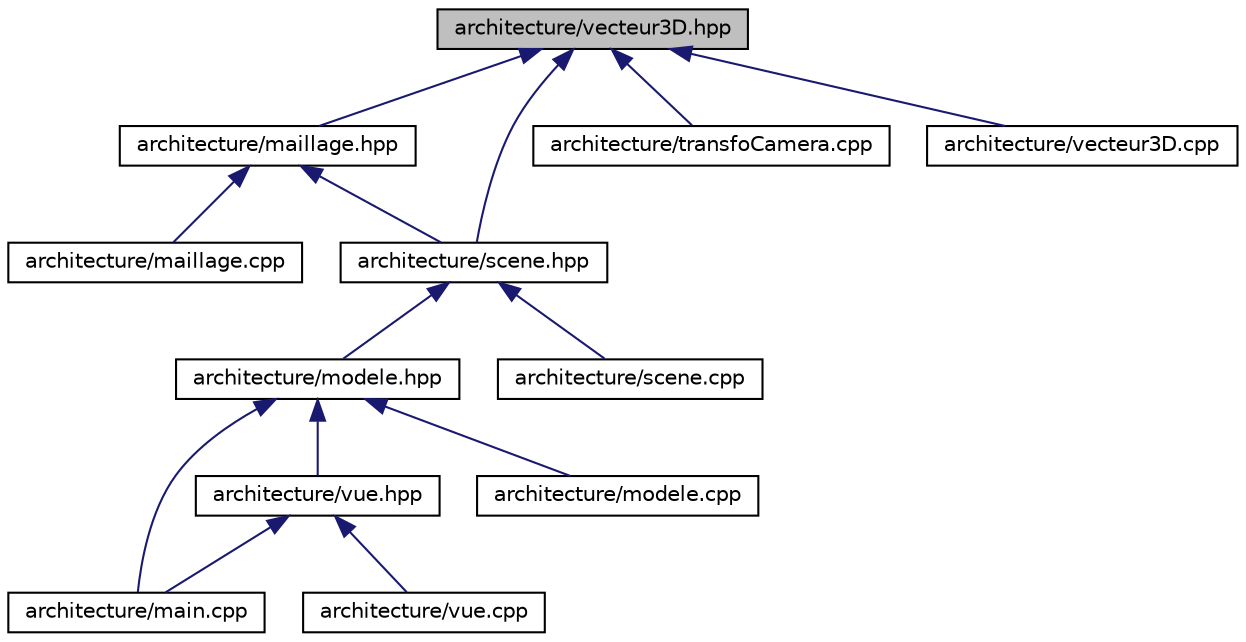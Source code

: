digraph "architecture/vecteur3D.hpp"
{
  edge [fontname="Helvetica",fontsize="10",labelfontname="Helvetica",labelfontsize="10"];
  node [fontname="Helvetica",fontsize="10",shape=record];
  Node1 [label="architecture/vecteur3D.hpp",height=0.2,width=0.4,color="black", fillcolor="grey75", style="filled", fontcolor="black"];
  Node1 -> Node2 [dir="back",color="midnightblue",fontsize="10",style="solid"];
  Node2 [label="architecture/maillage.hpp",height=0.2,width=0.4,color="black", fillcolor="white", style="filled",URL="$maillage_8hpp.html"];
  Node2 -> Node3 [dir="back",color="midnightblue",fontsize="10",style="solid"];
  Node3 [label="architecture/maillage.cpp",height=0.2,width=0.4,color="black", fillcolor="white", style="filled",URL="$maillage_8cpp.html"];
  Node2 -> Node4 [dir="back",color="midnightblue",fontsize="10",style="solid"];
  Node4 [label="architecture/scene.hpp",height=0.2,width=0.4,color="black", fillcolor="white", style="filled",URL="$scene_8hpp.html"];
  Node4 -> Node5 [dir="back",color="midnightblue",fontsize="10",style="solid"];
  Node5 [label="architecture/modele.hpp",height=0.2,width=0.4,color="black", fillcolor="white", style="filled",URL="$modele_8hpp.html"];
  Node5 -> Node6 [dir="back",color="midnightblue",fontsize="10",style="solid"];
  Node6 [label="architecture/main.cpp",height=0.2,width=0.4,color="black", fillcolor="white", style="filled",URL="$main_8cpp.html"];
  Node5 -> Node7 [dir="back",color="midnightblue",fontsize="10",style="solid"];
  Node7 [label="architecture/vue.hpp",height=0.2,width=0.4,color="black", fillcolor="white", style="filled",URL="$vue_8hpp.html",tooltip="Classe de gestion de l&#39;affichage. "];
  Node7 -> Node6 [dir="back",color="midnightblue",fontsize="10",style="solid"];
  Node7 -> Node8 [dir="back",color="midnightblue",fontsize="10",style="solid"];
  Node8 [label="architecture/vue.cpp",height=0.2,width=0.4,color="black", fillcolor="white", style="filled",URL="$vue_8cpp.html",tooltip="Classe de gestion de l&#39;affichage. "];
  Node5 -> Node9 [dir="back",color="midnightblue",fontsize="10",style="solid"];
  Node9 [label="architecture/modele.cpp",height=0.2,width=0.4,color="black", fillcolor="white", style="filled",URL="$modele_8cpp.html"];
  Node4 -> Node10 [dir="back",color="midnightblue",fontsize="10",style="solid"];
  Node10 [label="architecture/scene.cpp",height=0.2,width=0.4,color="black", fillcolor="white", style="filled",URL="$scene_8cpp.html"];
  Node1 -> Node4 [dir="back",color="midnightblue",fontsize="10",style="solid"];
  Node1 -> Node11 [dir="back",color="midnightblue",fontsize="10",style="solid"];
  Node11 [label="architecture/transfoCamera.cpp",height=0.2,width=0.4,color="black", fillcolor="white", style="filled",URL="$transfo_camera_8cpp.html",tooltip="Classe de caméra utilisant des transformations. "];
  Node1 -> Node12 [dir="back",color="midnightblue",fontsize="10",style="solid"];
  Node12 [label="architecture/vecteur3D.cpp",height=0.2,width=0.4,color="black", fillcolor="white", style="filled",URL="$vecteur3_d_8cpp.html",tooltip="Classe de vecteur en trois dimensions. "];
}
